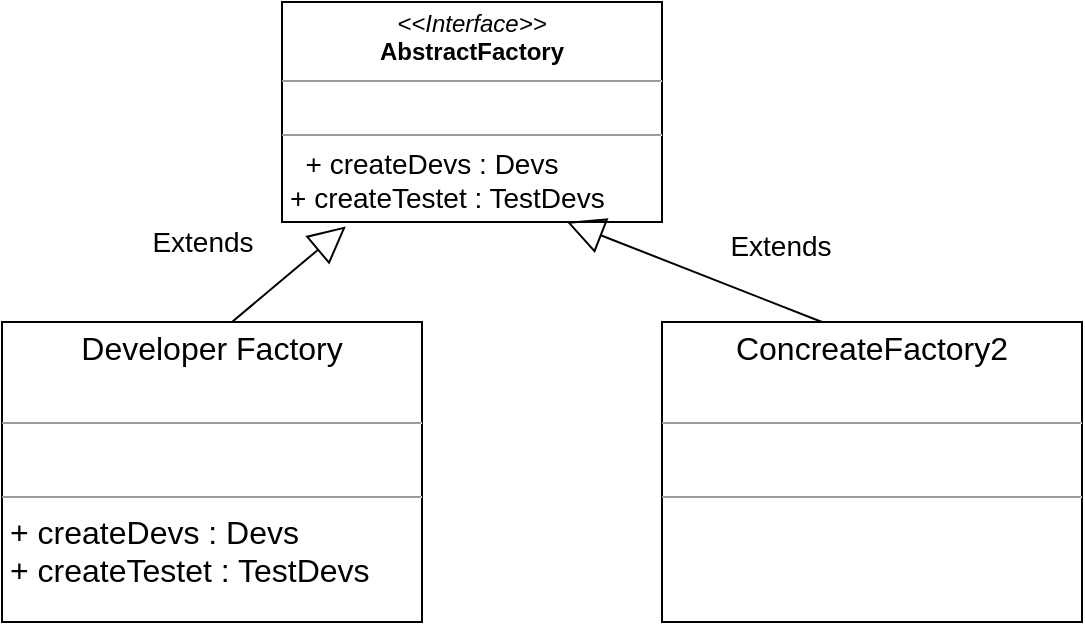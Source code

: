 <mxfile>
    <diagram id="Vkf1kccMHPyQg5MPIpvl" name="Page-1">
        <mxGraphModel dx="820" dy="500" grid="1" gridSize="10" guides="1" tooltips="1" connect="1" arrows="1" fold="1" page="1" pageScale="1" pageWidth="827" pageHeight="1169" math="0" shadow="0">
            <root>
                <mxCell id="0"/>
                <mxCell id="1" parent="0"/>
                <mxCell id="w2loQe_CoKNBEsXn6_GD-2" value="&lt;p style=&quot;margin: 0px ; margin-top: 4px ; text-align: center&quot;&gt;&lt;i&gt;&amp;lt;&amp;lt;Interface&amp;gt;&amp;gt;&lt;/i&gt;&lt;br&gt;&lt;b&gt;AbstractFactory&lt;/b&gt;&lt;/p&gt;&lt;hr size=&quot;1&quot;&gt;&lt;p style=&quot;margin: 0px ; margin-left: 4px&quot;&gt;&lt;br&gt;&lt;/p&gt;&lt;hr size=&quot;1&quot;&gt;&lt;p style=&quot;text-align: justify ; margin: 0px 0px 0px 4px&quot;&gt;&lt;font style=&quot;font-size: 14px&quot;&gt;&amp;nbsp; + createDevs : Devs&lt;/font&gt;&lt;/p&gt;&lt;p style=&quot;text-align: justify ; margin: 0px 0px 0px 4px&quot;&gt;&lt;font style=&quot;font-size: 14px&quot;&gt;+ createTestet : TestDevs&lt;/font&gt;&lt;/p&gt;" style="verticalAlign=top;align=left;overflow=fill;fontSize=12;fontFamily=Helvetica;html=1;" parent="1" vertex="1">
                    <mxGeometry x="200" y="120" width="190" height="110" as="geometry"/>
                </mxCell>
                <mxCell id="w2loQe_CoKNBEsXn6_GD-5" value="&lt;p style=&quot;text-align: center ; margin: 4px 0px 0px ; font-size: 16px&quot;&gt;&lt;font style=&quot;font-size: 16px&quot;&gt;&lt;span style=&quot;text-align: justify&quot;&gt;Developer Factory&lt;/span&gt;&lt;br&gt;&lt;/font&gt;&lt;/p&gt;&lt;div style=&quot;font-size: 16px&quot;&gt;&lt;span style=&quot;text-align: justify&quot;&gt;&lt;font style=&quot;font-size: 16px&quot;&gt;&lt;br&gt;&lt;/font&gt;&lt;/span&gt;&lt;/div&gt;&lt;hr size=&quot;1&quot; style=&quot;text-align: justify ; font-size: 16px&quot;&gt;&lt;p style=&quot;text-align: justify ; margin: 0px 0px 0px 4px ; font-size: 16px&quot;&gt;&lt;font style=&quot;font-size: 16px&quot;&gt;&lt;br&gt;&lt;/font&gt;&lt;/p&gt;&lt;hr size=&quot;1&quot; style=&quot;text-align: justify ; font-size: 16px&quot;&gt;&lt;p style=&quot;text-align: justify ; margin: 0px 0px 0px 4px ; font-size: 16px&quot;&gt;&lt;font style=&quot;font-size: 16px&quot;&gt;+ createDevs : Devs&lt;/font&gt;&lt;/p&gt;&lt;p style=&quot;text-align: justify ; margin: 0px 0px 0px 4px ; font-size: 16px&quot;&gt;&lt;font style=&quot;font-size: 16px&quot;&gt;+ createTestet : TestDevs&lt;br&gt;&lt;/font&gt;&lt;/p&gt;&lt;div style=&quot;font-size: 16px&quot;&gt;&lt;font style=&quot;font-size: 16px&quot;&gt;&lt;br&gt;&lt;/font&gt;&lt;/div&gt;&lt;div style=&quot;font-size: 16px&quot;&gt;&lt;span&gt;&lt;br&gt;&lt;/span&gt;&lt;/div&gt;" style="verticalAlign=top;align=left;overflow=fill;fontSize=12;fontFamily=Helvetica;html=1;" parent="1" vertex="1">
                    <mxGeometry x="60" y="280" width="210" height="150" as="geometry"/>
                </mxCell>
                <mxCell id="w2loQe_CoKNBEsXn6_GD-9" value="Extends" style="endArrow=block;endSize=16;endFill=0;html=1;fontSize=14;entryX=0.168;entryY=1.02;entryDx=0;entryDy=0;entryPerimeter=0;exitX=0.75;exitY=0;exitDx=0;exitDy=0;" parent="1" target="w2loQe_CoKNBEsXn6_GD-2" edge="1">
                    <mxGeometry x="-0.617" y="40" width="160" relative="1" as="geometry">
                        <mxPoint x="175" y="280" as="sourcePoint"/>
                        <mxPoint x="319.5" y="310" as="targetPoint"/>
                        <mxPoint as="offset"/>
                    </mxGeometry>
                </mxCell>
                <mxCell id="w2loQe_CoKNBEsXn6_GD-10" value="Extends" style="endArrow=block;endSize=16;endFill=0;html=1;fontSize=14;entryX=0.75;entryY=1;entryDx=0;entryDy=0;" parent="1" target="w2loQe_CoKNBEsXn6_GD-2" edge="1">
                    <mxGeometry x="-0.501" y="-28" width="160" relative="1" as="geometry">
                        <mxPoint x="470" y="280" as="sourcePoint"/>
                        <mxPoint x="712.42" y="260" as="targetPoint"/>
                        <mxPoint as="offset"/>
                    </mxGeometry>
                </mxCell>
                <mxCell id="3" value="&lt;p style=&quot;text-align: center ; margin: 4px 0px 0px ; font-size: 16px&quot;&gt;&lt;font style=&quot;font-size: 16px&quot;&gt;&lt;span style=&quot;text-align: justify&quot;&gt;ConcreateFactory2&lt;/span&gt;&lt;br&gt;&lt;/font&gt;&lt;/p&gt;&lt;div style=&quot;font-size: 16px&quot;&gt;&lt;br&gt;&lt;/div&gt;&lt;hr size=&quot;1&quot; style=&quot;text-align: justify ; font-size: 16px&quot;&gt;&lt;p style=&quot;text-align: justify ; margin: 0px 0px 0px 4px ; font-size: 16px&quot;&gt;&lt;font style=&quot;font-size: 16px&quot;&gt;&lt;br&gt;&lt;/font&gt;&lt;/p&gt;&lt;hr size=&quot;1&quot; style=&quot;text-align: justify ; font-size: 16px&quot;&gt;&lt;p style=&quot;text-align: justify ; margin: 0px 0px 0px 4px ; font-size: 16px&quot;&gt;&lt;br&gt;&lt;/p&gt;&lt;div style=&quot;font-size: 16px&quot;&gt;&lt;span&gt;&lt;br&gt;&lt;/span&gt;&lt;/div&gt;" style="verticalAlign=top;align=left;overflow=fill;fontSize=12;fontFamily=Helvetica;html=1;" vertex="1" parent="1">
                    <mxGeometry x="390" y="280" width="210" height="150" as="geometry"/>
                </mxCell>
            </root>
        </mxGraphModel>
    </diagram>
</mxfile>